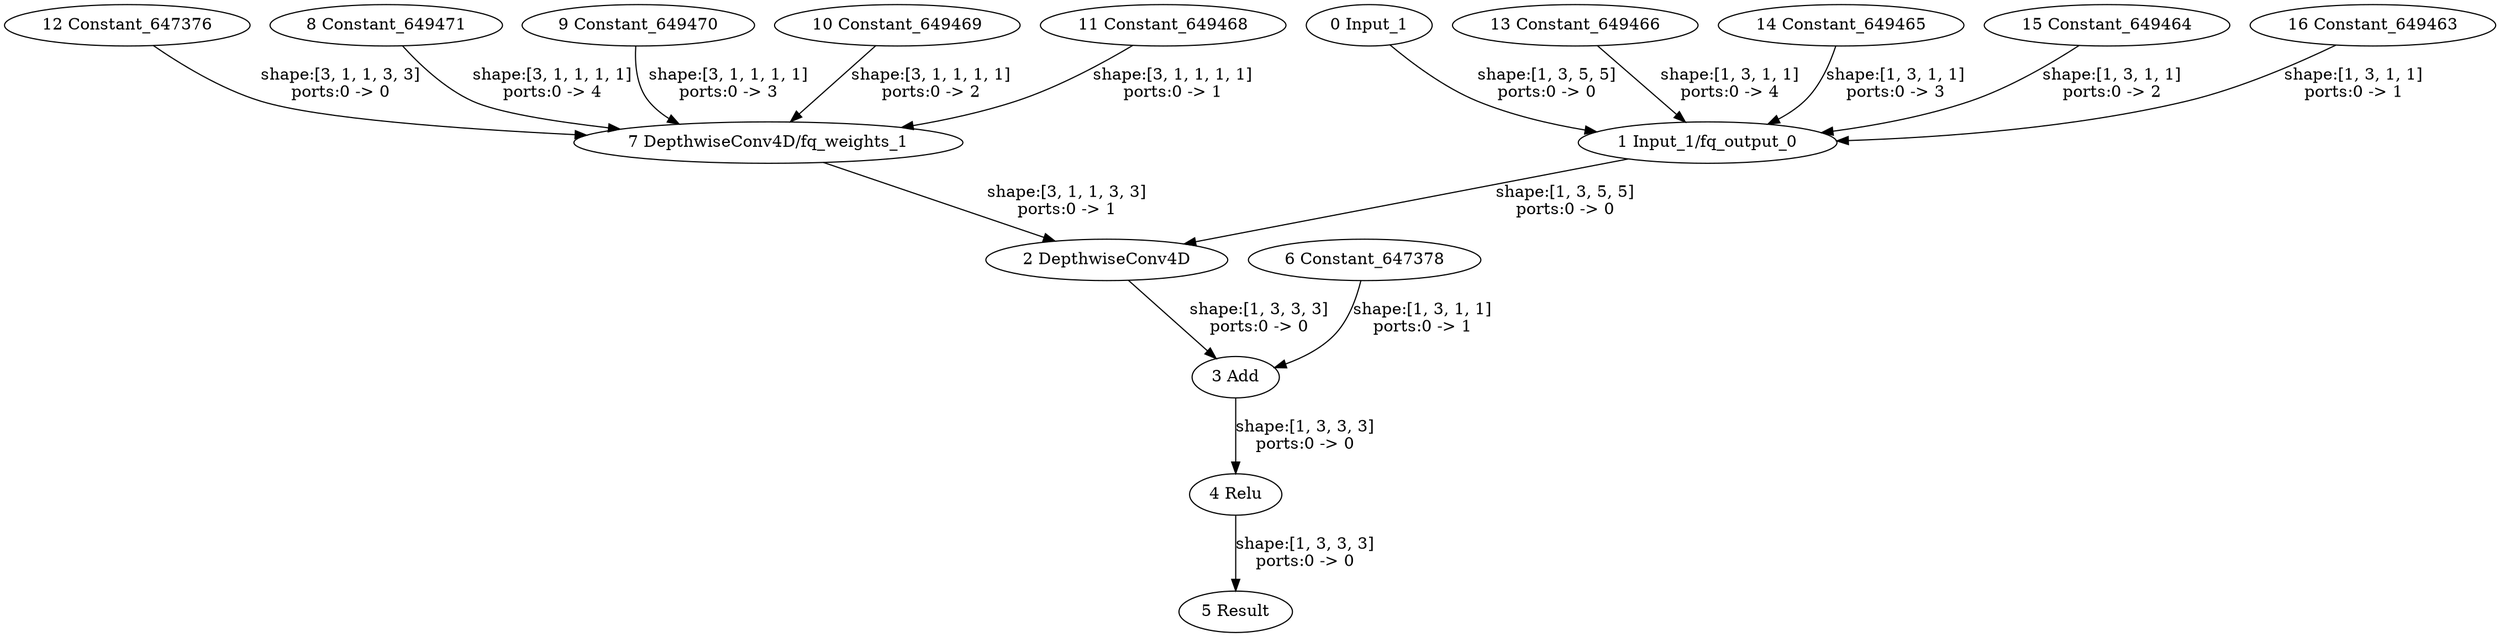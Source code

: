 strict digraph  {
"0 Input_1" [id=0, type=Parameter];
"1 Input_1/fq_output_0" [id=1, type=FakeQuantize];
"2 DepthwiseConv4D" [id=2, type=GroupConvolution];
"3 Add" [id=3, type=Add];
"4 Relu" [id=4, type=Relu];
"5 Result" [id=5, type=Result];
"6 Constant_647378" [id=6, type=Constant];
"7 DepthwiseConv4D/fq_weights_1" [id=7, type=FakeQuantize];
"8 Constant_649471" [id=8, type=Constant];
"9 Constant_649470" [id=9, type=Constant];
"10 Constant_649469" [id=10, type=Constant];
"11 Constant_649468" [id=11, type=Constant];
"12 Constant_647376" [id=12, type=Constant];
"13 Constant_649466" [id=13, type=Constant];
"14 Constant_649465" [id=14, type=Constant];
"15 Constant_649464" [id=15, type=Constant];
"16 Constant_649463" [id=16, type=Constant];
"0 Input_1" -> "1 Input_1/fq_output_0"  [label="shape:[1, 3, 5, 5]\nports:0 -> 0", style=solid];
"1 Input_1/fq_output_0" -> "2 DepthwiseConv4D"  [label="shape:[1, 3, 5, 5]\nports:0 -> 0", style=solid];
"2 DepthwiseConv4D" -> "3 Add"  [label="shape:[1, 3, 3, 3]\nports:0 -> 0", style=solid];
"3 Add" -> "4 Relu"  [label="shape:[1, 3, 3, 3]\nports:0 -> 0", style=solid];
"4 Relu" -> "5 Result"  [label="shape:[1, 3, 3, 3]\nports:0 -> 0", style=solid];
"6 Constant_647378" -> "3 Add"  [label="shape:[1, 3, 1, 1]\nports:0 -> 1", style=solid];
"7 DepthwiseConv4D/fq_weights_1" -> "2 DepthwiseConv4D"  [label="shape:[3, 1, 1, 3, 3]\nports:0 -> 1", style=solid];
"8 Constant_649471" -> "7 DepthwiseConv4D/fq_weights_1"  [label="shape:[3, 1, 1, 1, 1]\nports:0 -> 4", style=solid];
"9 Constant_649470" -> "7 DepthwiseConv4D/fq_weights_1"  [label="shape:[3, 1, 1, 1, 1]\nports:0 -> 3", style=solid];
"10 Constant_649469" -> "7 DepthwiseConv4D/fq_weights_1"  [label="shape:[3, 1, 1, 1, 1]\nports:0 -> 2", style=solid];
"11 Constant_649468" -> "7 DepthwiseConv4D/fq_weights_1"  [label="shape:[3, 1, 1, 1, 1]\nports:0 -> 1", style=solid];
"12 Constant_647376" -> "7 DepthwiseConv4D/fq_weights_1"  [label="shape:[3, 1, 1, 3, 3]\nports:0 -> 0", style=solid];
"13 Constant_649466" -> "1 Input_1/fq_output_0"  [label="shape:[1, 3, 1, 1]\nports:0 -> 4", style=solid];
"14 Constant_649465" -> "1 Input_1/fq_output_0"  [label="shape:[1, 3, 1, 1]\nports:0 -> 3", style=solid];
"15 Constant_649464" -> "1 Input_1/fq_output_0"  [label="shape:[1, 3, 1, 1]\nports:0 -> 2", style=solid];
"16 Constant_649463" -> "1 Input_1/fq_output_0"  [label="shape:[1, 3, 1, 1]\nports:0 -> 1", style=solid];
}
